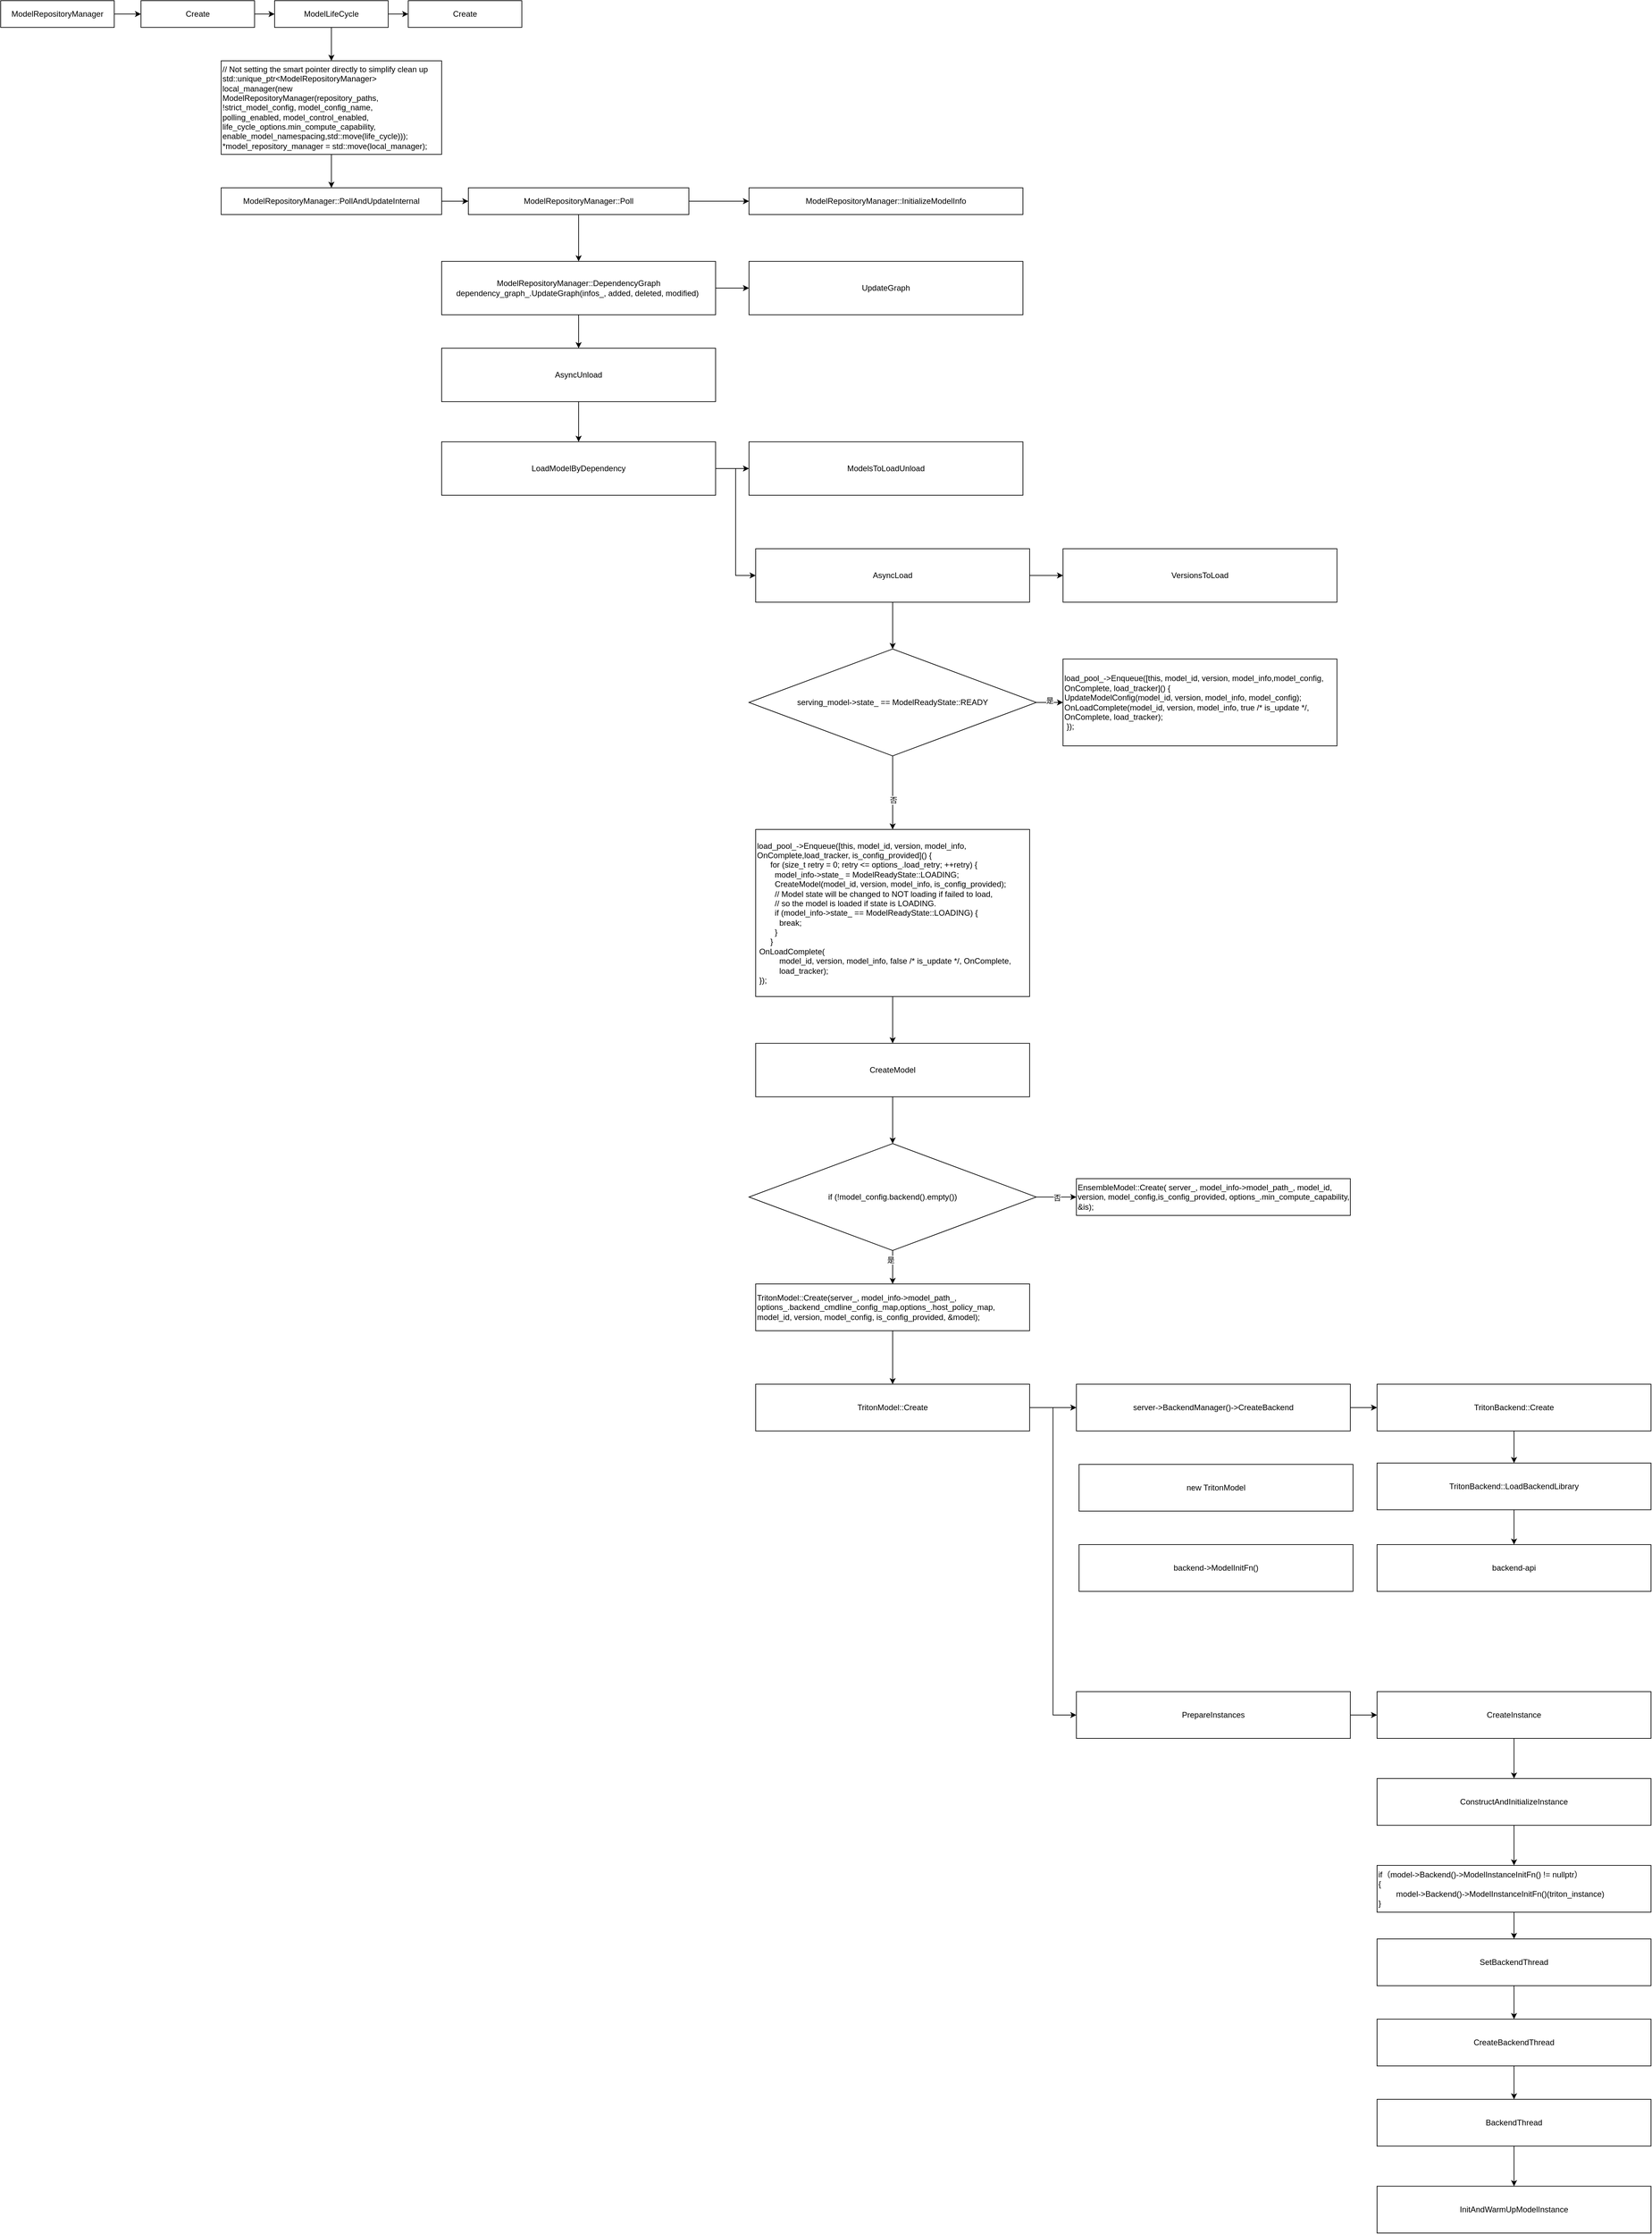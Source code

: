 <mxfile version="26.0.5">
  <diagram name="第 1 页" id="f1nWCCuWI_6rAyLzlvaS">
    <mxGraphModel dx="1594" dy="735" grid="1" gridSize="10" guides="1" tooltips="1" connect="1" arrows="1" fold="1" page="1" pageScale="1" pageWidth="827" pageHeight="1169" math="0" shadow="0">
      <root>
        <mxCell id="0" />
        <mxCell id="1" parent="0" />
        <mxCell id="RpQ-3ubnt-UxJicJJvZT-3" value="" style="edgeStyle=orthogonalEdgeStyle;rounded=0;orthogonalLoop=1;jettySize=auto;html=1;" parent="1" source="RpQ-3ubnt-UxJicJJvZT-1" target="RpQ-3ubnt-UxJicJJvZT-2" edge="1">
          <mxGeometry relative="1" as="geometry" />
        </mxCell>
        <mxCell id="RpQ-3ubnt-UxJicJJvZT-1" value="&lt;div class=&quot;lake-content&quot;&gt;&lt;span style=&quot;color: var(--md-editor-text-color-active)&quot; class=&quot;ne-text&quot;&gt;ModelRepositoryManager&lt;/span&gt;&lt;/div&gt;" style="rounded=0;whiteSpace=wrap;html=1;" parent="1" vertex="1">
          <mxGeometry x="40" y="80" width="170" height="40" as="geometry" />
        </mxCell>
        <mxCell id="RpQ-3ubnt-UxJicJJvZT-5" value="" style="edgeStyle=orthogonalEdgeStyle;rounded=0;orthogonalLoop=1;jettySize=auto;html=1;" parent="1" source="RpQ-3ubnt-UxJicJJvZT-2" target="RpQ-3ubnt-UxJicJJvZT-4" edge="1">
          <mxGeometry relative="1" as="geometry" />
        </mxCell>
        <mxCell id="RpQ-3ubnt-UxJicJJvZT-2" value="&lt;div class=&quot;lake-content&quot;&gt;&lt;span style=&quot;color: var(--md-editor-text-color-active)&quot; class=&quot;ne-text&quot;&gt;Create&lt;/span&gt;&lt;/div&gt;" style="rounded=0;whiteSpace=wrap;html=1;" parent="1" vertex="1">
          <mxGeometry x="250" y="80" width="170" height="40" as="geometry" />
        </mxCell>
        <mxCell id="RpQ-3ubnt-UxJicJJvZT-7" value="" style="edgeStyle=orthogonalEdgeStyle;rounded=0;orthogonalLoop=1;jettySize=auto;html=1;" parent="1" source="RpQ-3ubnt-UxJicJJvZT-4" target="RpQ-3ubnt-UxJicJJvZT-6" edge="1">
          <mxGeometry relative="1" as="geometry" />
        </mxCell>
        <mxCell id="RpQ-3ubnt-UxJicJJvZT-11" value="" style="edgeStyle=orthogonalEdgeStyle;rounded=0;orthogonalLoop=1;jettySize=auto;html=1;" parent="1" source="RpQ-3ubnt-UxJicJJvZT-4" target="RpQ-3ubnt-UxJicJJvZT-10" edge="1">
          <mxGeometry relative="1" as="geometry" />
        </mxCell>
        <mxCell id="RpQ-3ubnt-UxJicJJvZT-4" value="&lt;div class=&quot;lake-content&quot;&gt;&lt;span style=&quot;color: var(--md-editor-text-color-active)&quot; class=&quot;ne-text&quot;&gt;ModelLifeCycle&lt;/span&gt;&lt;/div&gt;" style="rounded=0;whiteSpace=wrap;html=1;" parent="1" vertex="1">
          <mxGeometry x="450" y="80" width="170" height="40" as="geometry" />
        </mxCell>
        <mxCell id="RpQ-3ubnt-UxJicJJvZT-6" value="&lt;div class=&quot;lake-content&quot;&gt;Create&lt;/div&gt;" style="rounded=0;whiteSpace=wrap;html=1;" parent="1" vertex="1">
          <mxGeometry x="650" y="80" width="170" height="40" as="geometry" />
        </mxCell>
        <mxCell id="RpQ-3ubnt-UxJicJJvZT-15" value="" style="edgeStyle=orthogonalEdgeStyle;rounded=0;orthogonalLoop=1;jettySize=auto;html=1;" parent="1" source="RpQ-3ubnt-UxJicJJvZT-9" target="RpQ-3ubnt-UxJicJJvZT-14" edge="1">
          <mxGeometry relative="1" as="geometry" />
        </mxCell>
        <mxCell id="RpQ-3ubnt-UxJicJJvZT-9" value="&lt;div class=&quot;lake-content&quot;&gt;&lt;div class=&quot;lake-content&quot;&gt;&lt;span class=&quot;ne-text&quot;&gt;&lt;span style=&quot;background-color: transparent; color: light-dark(rgb(0, 0, 0), rgb(255, 255, 255));&quot;&gt;ModelRepositoryManager::&lt;/span&gt;PollAndUpdateInternal&lt;/span&gt;&lt;/div&gt;&lt;/div&gt;" style="rounded=0;whiteSpace=wrap;html=1;" parent="1" vertex="1">
          <mxGeometry x="370" y="360" width="330" height="40" as="geometry" />
        </mxCell>
        <mxCell id="RpQ-3ubnt-UxJicJJvZT-12" value="" style="edgeStyle=orthogonalEdgeStyle;rounded=0;orthogonalLoop=1;jettySize=auto;html=1;" parent="1" source="RpQ-3ubnt-UxJicJJvZT-10" target="RpQ-3ubnt-UxJicJJvZT-9" edge="1">
          <mxGeometry relative="1" as="geometry" />
        </mxCell>
        <mxCell id="RpQ-3ubnt-UxJicJJvZT-10" value="&lt;div class=&quot;lake-content&quot;&gt;&lt;div class=&quot;lake-content&quot;&gt;// Not setting the smart pointer directly to simplify clean up&lt;/div&gt;&lt;div class=&quot;lake-content&quot;&gt;std::unique_ptr&amp;lt;ModelRepositoryManager&amp;gt; local_manager(&lt;span style=&quot;background-color: transparent; color: light-dark(rgb(0, 0, 0), rgb(255, 255, 255));&quot;&gt;new ModelRepositoryManager(&lt;/span&gt;&lt;span style=&quot;background-color: transparent; color: light-dark(rgb(0, 0, 0), rgb(255, 255, 255));&quot;&gt;repository_paths, !strict_model_config, model_config_name,&lt;/span&gt;&lt;/div&gt;&lt;div class=&quot;lake-content&quot;&gt;polling_enabled, model_control_enabled,&lt;/div&gt;&lt;div class=&quot;lake-content&quot;&gt;life_cycle_options.min_compute_capability, enable_model_namespacing,&lt;span style=&quot;background-color: transparent; color: light-dark(rgb(0, 0, 0), rgb(255, 255, 255));&quot;&gt;std::move(life_cycle)));&lt;/span&gt;&lt;/div&gt;&lt;div class=&quot;lake-content&quot;&gt;*model_repository_manager = std::move(local_manager);&lt;/div&gt;&lt;/div&gt;" style="rounded=0;whiteSpace=wrap;html=1;align=left;" parent="1" vertex="1">
          <mxGeometry x="370" y="170" width="330" height="140" as="geometry" />
        </mxCell>
        <mxCell id="RpQ-3ubnt-UxJicJJvZT-17" value="" style="edgeStyle=orthogonalEdgeStyle;rounded=0;orthogonalLoop=1;jettySize=auto;html=1;" parent="1" source="RpQ-3ubnt-UxJicJJvZT-14" target="RpQ-3ubnt-UxJicJJvZT-16" edge="1">
          <mxGeometry relative="1" as="geometry" />
        </mxCell>
        <mxCell id="RpQ-3ubnt-UxJicJJvZT-19" value="" style="edgeStyle=orthogonalEdgeStyle;rounded=0;orthogonalLoop=1;jettySize=auto;html=1;" parent="1" source="RpQ-3ubnt-UxJicJJvZT-14" target="RpQ-3ubnt-UxJicJJvZT-18" edge="1">
          <mxGeometry relative="1" as="geometry" />
        </mxCell>
        <mxCell id="RpQ-3ubnt-UxJicJJvZT-14" value="&lt;div class=&quot;lake-content&quot;&gt;&lt;div class=&quot;lake-content&quot;&gt;&lt;span class=&quot;ne-text&quot;&gt;&lt;span style=&quot;background-color: transparent; color: light-dark(rgb(0, 0, 0), rgb(255, 255, 255));&quot;&gt;ModelRepositoryManager::&lt;/span&gt;Poll&lt;/span&gt;&lt;/div&gt;&lt;/div&gt;" style="rounded=0;whiteSpace=wrap;html=1;" parent="1" vertex="1">
          <mxGeometry x="740" y="360" width="330" height="40" as="geometry" />
        </mxCell>
        <mxCell id="RpQ-3ubnt-UxJicJJvZT-16" value="&lt;div class=&quot;lake-content&quot;&gt;&lt;div class=&quot;lake-content&quot;&gt;&lt;span class=&quot;ne-text&quot;&gt;&lt;span style=&quot;background-color: transparent; color: light-dark(rgb(0, 0, 0), rgb(255, 255, 255));&quot;&gt;ModelRepositoryManager::&lt;/span&gt;InitializeModelInfo&lt;/span&gt;&lt;/div&gt;&lt;/div&gt;" style="rounded=0;whiteSpace=wrap;html=1;" parent="1" vertex="1">
          <mxGeometry x="1160" y="360" width="410" height="40" as="geometry" />
        </mxCell>
        <mxCell id="RpQ-3ubnt-UxJicJJvZT-21" value="" style="edgeStyle=orthogonalEdgeStyle;rounded=0;orthogonalLoop=1;jettySize=auto;html=1;" parent="1" source="RpQ-3ubnt-UxJicJJvZT-18" target="RpQ-3ubnt-UxJicJJvZT-20" edge="1">
          <mxGeometry relative="1" as="geometry" />
        </mxCell>
        <mxCell id="RpQ-3ubnt-UxJicJJvZT-23" value="" style="edgeStyle=orthogonalEdgeStyle;rounded=0;orthogonalLoop=1;jettySize=auto;html=1;" parent="1" source="RpQ-3ubnt-UxJicJJvZT-18" target="RpQ-3ubnt-UxJicJJvZT-22" edge="1">
          <mxGeometry relative="1" as="geometry" />
        </mxCell>
        <mxCell id="RpQ-3ubnt-UxJicJJvZT-18" value="&lt;div class=&quot;lake-content&quot;&gt;&lt;div class=&quot;lake-content&quot;&gt;&lt;span class=&quot;ne-text&quot;&gt;&lt;span style=&quot;background-color: transparent; color: light-dark(rgb(0, 0, 0), rgb(255, 255, 255));&quot;&gt;ModelRepositoryManager::&lt;/span&gt;DependencyGraph&lt;/span&gt;&lt;/div&gt;&lt;div class=&quot;lake-content&quot;&gt;&lt;span class=&quot;ne-text&quot;&gt;dependency_graph_.UpdateGraph(infos_, added, deleted, modified)&amp;nbsp;&lt;/span&gt;&lt;/div&gt;&lt;/div&gt;" style="rounded=0;whiteSpace=wrap;html=1;" parent="1" vertex="1">
          <mxGeometry x="700" y="470" width="410" height="80" as="geometry" />
        </mxCell>
        <mxCell id="RpQ-3ubnt-UxJicJJvZT-20" value="&lt;div class=&quot;lake-content&quot;&gt;&lt;div class=&quot;lake-content&quot;&gt;UpdateGraph&lt;/div&gt;&lt;/div&gt;" style="rounded=0;whiteSpace=wrap;html=1;" parent="1" vertex="1">
          <mxGeometry x="1160" y="470" width="410" height="80" as="geometry" />
        </mxCell>
        <mxCell id="RpQ-3ubnt-UxJicJJvZT-25" value="" style="edgeStyle=orthogonalEdgeStyle;rounded=0;orthogonalLoop=1;jettySize=auto;html=1;" parent="1" source="RpQ-3ubnt-UxJicJJvZT-22" target="RpQ-3ubnt-UxJicJJvZT-24" edge="1">
          <mxGeometry relative="1" as="geometry" />
        </mxCell>
        <mxCell id="RpQ-3ubnt-UxJicJJvZT-22" value="&lt;div class=&quot;lake-content&quot;&gt;&lt;div class=&quot;lake-content&quot;&gt;AsyncUnload&lt;/div&gt;&lt;/div&gt;" style="rounded=0;whiteSpace=wrap;html=1;" parent="1" vertex="1">
          <mxGeometry x="700" y="600" width="410" height="80" as="geometry" />
        </mxCell>
        <mxCell id="RpQ-3ubnt-UxJicJJvZT-27" value="" style="edgeStyle=orthogonalEdgeStyle;rounded=0;orthogonalLoop=1;jettySize=auto;html=1;" parent="1" source="RpQ-3ubnt-UxJicJJvZT-24" target="RpQ-3ubnt-UxJicJJvZT-26" edge="1">
          <mxGeometry relative="1" as="geometry" />
        </mxCell>
        <mxCell id="RpQ-3ubnt-UxJicJJvZT-29" style="edgeStyle=orthogonalEdgeStyle;rounded=0;orthogonalLoop=1;jettySize=auto;html=1;exitX=1;exitY=0.5;exitDx=0;exitDy=0;entryX=0;entryY=0.5;entryDx=0;entryDy=0;" parent="1" source="RpQ-3ubnt-UxJicJJvZT-24" target="RpQ-3ubnt-UxJicJJvZT-28" edge="1">
          <mxGeometry relative="1" as="geometry" />
        </mxCell>
        <mxCell id="RpQ-3ubnt-UxJicJJvZT-24" value="&lt;div class=&quot;lake-content&quot;&gt;&lt;div class=&quot;lake-content&quot;&gt;LoadModelByDependency&lt;/div&gt;&lt;/div&gt;" style="rounded=0;whiteSpace=wrap;html=1;" parent="1" vertex="1">
          <mxGeometry x="700" y="740" width="410" height="80" as="geometry" />
        </mxCell>
        <mxCell id="RpQ-3ubnt-UxJicJJvZT-26" value="&lt;div class=&quot;lake-content&quot;&gt;&lt;div class=&quot;lake-content&quot;&gt;ModelsToLoadUnload&lt;/div&gt;&lt;/div&gt;" style="rounded=0;whiteSpace=wrap;html=1;" parent="1" vertex="1">
          <mxGeometry x="1160" y="740" width="410" height="80" as="geometry" />
        </mxCell>
        <mxCell id="RpQ-3ubnt-UxJicJJvZT-31" value="" style="edgeStyle=orthogonalEdgeStyle;rounded=0;orthogonalLoop=1;jettySize=auto;html=1;" parent="1" source="RpQ-3ubnt-UxJicJJvZT-28" target="RpQ-3ubnt-UxJicJJvZT-30" edge="1">
          <mxGeometry relative="1" as="geometry" />
        </mxCell>
        <mxCell id="RpQ-3ubnt-UxJicJJvZT-42" value="" style="edgeStyle=orthogonalEdgeStyle;rounded=0;orthogonalLoop=1;jettySize=auto;html=1;" parent="1" source="RpQ-3ubnt-UxJicJJvZT-28" target="RpQ-3ubnt-UxJicJJvZT-32" edge="1">
          <mxGeometry relative="1" as="geometry" />
        </mxCell>
        <mxCell id="RpQ-3ubnt-UxJicJJvZT-28" value="&lt;div class=&quot;lake-content&quot;&gt;&lt;div class=&quot;lake-content&quot;&gt;AsyncLoad&lt;/div&gt;&lt;/div&gt;" style="rounded=0;whiteSpace=wrap;html=1;" parent="1" vertex="1">
          <mxGeometry x="1170" y="900" width="410" height="80" as="geometry" />
        </mxCell>
        <mxCell id="RpQ-3ubnt-UxJicJJvZT-30" value="&lt;div class=&quot;lake-content&quot;&gt;&lt;div class=&quot;lake-content&quot;&gt;VersionsToLoad&lt;/div&gt;&lt;/div&gt;" style="rounded=0;whiteSpace=wrap;html=1;" parent="1" vertex="1">
          <mxGeometry x="1630" y="900" width="410" height="80" as="geometry" />
        </mxCell>
        <mxCell id="RpQ-3ubnt-UxJicJJvZT-36" value="" style="edgeStyle=orthogonalEdgeStyle;rounded=0;orthogonalLoop=1;jettySize=auto;html=1;" parent="1" source="RpQ-3ubnt-UxJicJJvZT-32" target="RpQ-3ubnt-UxJicJJvZT-35" edge="1">
          <mxGeometry relative="1" as="geometry" />
        </mxCell>
        <mxCell id="RpQ-3ubnt-UxJicJJvZT-38" value="是" style="edgeLabel;html=1;align=center;verticalAlign=middle;resizable=0;points=[];" parent="RpQ-3ubnt-UxJicJJvZT-36" vertex="1" connectable="0">
          <mxGeometry x="-0.009" y="3" relative="1" as="geometry">
            <mxPoint as="offset" />
          </mxGeometry>
        </mxCell>
        <mxCell id="RpQ-3ubnt-UxJicJJvZT-40" value="" style="edgeStyle=orthogonalEdgeStyle;rounded=0;orthogonalLoop=1;jettySize=auto;html=1;" parent="1" source="RpQ-3ubnt-UxJicJJvZT-32" target="RpQ-3ubnt-UxJicJJvZT-33" edge="1">
          <mxGeometry relative="1" as="geometry" />
        </mxCell>
        <mxCell id="RpQ-3ubnt-UxJicJJvZT-41" value="否" style="edgeLabel;html=1;align=center;verticalAlign=middle;resizable=0;points=[];" parent="RpQ-3ubnt-UxJicJJvZT-40" vertex="1" connectable="0">
          <mxGeometry x="0.191" y="1" relative="1" as="geometry">
            <mxPoint as="offset" />
          </mxGeometry>
        </mxCell>
        <mxCell id="RpQ-3ubnt-UxJicJJvZT-32" value="serving_model-&gt;state_ == ModelReadyState::READY" style="rhombus;whiteSpace=wrap;html=1;" parent="1" vertex="1">
          <mxGeometry x="1160" y="1050" width="430" height="160" as="geometry" />
        </mxCell>
        <mxCell id="RpQ-3ubnt-UxJicJJvZT-47" value="" style="edgeStyle=orthogonalEdgeStyle;rounded=0;orthogonalLoop=1;jettySize=auto;html=1;" parent="1" source="RpQ-3ubnt-UxJicJJvZT-33" target="RpQ-3ubnt-UxJicJJvZT-46" edge="1">
          <mxGeometry relative="1" as="geometry" />
        </mxCell>
        <mxCell id="RpQ-3ubnt-UxJicJJvZT-33" value="&lt;div class=&quot;lake-content&quot;&gt;&lt;div class=&quot;lake-content&quot;&gt;&lt;div class=&quot;lake-content&quot;&gt;load_pool_-&amp;gt;Enqueue([this, model_id, version, model_info, OnComplete,&lt;span style=&quot;background-color: transparent; color: light-dark(rgb(0, 0, 0), rgb(255, 255, 255));&quot;&gt;load_tracker, is_config_provided]() {&lt;/span&gt;&lt;/div&gt;&lt;div class=&quot;lake-content&quot;&gt;&amp;nbsp; &amp;nbsp; &amp;nbsp; for (size_t retry = 0; retry &amp;lt;= options_.load_retry; ++retry) {&lt;/div&gt;&lt;div class=&quot;lake-content&quot;&gt;&amp;nbsp; &amp;nbsp; &amp;nbsp; &amp;nbsp; model_info-&amp;gt;state_ = ModelReadyState::LOADING;&lt;/div&gt;&lt;div class=&quot;lake-content&quot;&gt;&amp;nbsp; &amp;nbsp; &amp;nbsp; &amp;nbsp; CreateModel(model_id, version, model_info, is_config_provided);&lt;/div&gt;&lt;div class=&quot;lake-content&quot;&gt;&amp;nbsp; &amp;nbsp; &amp;nbsp; &amp;nbsp; // Model state will be changed to NOT loading if failed to load,&lt;/div&gt;&lt;div class=&quot;lake-content&quot;&gt;&amp;nbsp; &amp;nbsp; &amp;nbsp; &amp;nbsp; // so the model is loaded if state is LOADING.&lt;/div&gt;&lt;div class=&quot;lake-content&quot;&gt;&amp;nbsp; &amp;nbsp; &amp;nbsp; &amp;nbsp; if (model_info-&amp;gt;state_ == ModelReadyState::LOADING) {&lt;/div&gt;&lt;div class=&quot;lake-content&quot;&gt;&amp;nbsp; &amp;nbsp; &amp;nbsp; &amp;nbsp; &amp;nbsp; break;&lt;/div&gt;&lt;div class=&quot;lake-content&quot;&gt;&amp;nbsp; &amp;nbsp; &amp;nbsp; &amp;nbsp; }&lt;/div&gt;&lt;div class=&quot;lake-content&quot;&gt;&amp;nbsp; &amp;nbsp; &amp;nbsp; }&lt;/div&gt;&lt;div class=&quot;lake-content&quot;&gt;&amp;nbsp;OnLoadComplete(&lt;/div&gt;&lt;div class=&quot;lake-content&quot;&gt;&amp;nbsp; &amp;nbsp; &amp;nbsp; &amp;nbsp; &amp;nbsp; model_id, version, model_info, false /* is_update */, OnComplete,&lt;/div&gt;&lt;div class=&quot;lake-content&quot;&gt;&amp;nbsp; &amp;nbsp; &amp;nbsp; &amp;nbsp; &amp;nbsp; load_tracker);&lt;/div&gt;&lt;div class=&quot;lake-content&quot;&gt;&amp;nbsp;});&lt;/div&gt;&lt;/div&gt;&lt;/div&gt;" style="rounded=0;whiteSpace=wrap;html=1;align=left;" parent="1" vertex="1">
          <mxGeometry x="1170" y="1320" width="410" height="250" as="geometry" />
        </mxCell>
        <mxCell id="RpQ-3ubnt-UxJicJJvZT-35" value="&lt;div class=&quot;lake-content&quot;&gt;&lt;div class=&quot;lake-content&quot;&gt;&lt;div class=&quot;lake-content&quot;&gt;load_pool_-&amp;gt;Enqueue([this, model_id, version, model_info,&lt;span style=&quot;background-color: transparent; color: light-dark(rgb(0, 0, 0), rgb(255, 255, 255));&quot;&gt;model_config, OnComplete, load_tracker]() {&lt;/span&gt;&lt;/div&gt;&lt;div class=&quot;lake-content&quot;&gt;&lt;span style=&quot;background-color: transparent; color: light-dark(rgb(0, 0, 0), rgb(255, 255, 255));&quot;&gt;UpdateModelConfig(model_id, version, model_info, model_config);&lt;/span&gt;&lt;/div&gt;&lt;div class=&quot;lake-content&quot;&gt;OnLoadComplete(&lt;span style=&quot;background-color: transparent; color: light-dark(rgb(0, 0, 0), rgb(255, 255, 255));&quot;&gt;model_id, version, model_info, true /* is_update */, OnComplete,&lt;/span&gt;&lt;span style=&quot;background-color: transparent; color: light-dark(rgb(0, 0, 0), rgb(255, 255, 255));&quot;&gt;&amp;nbsp;load_tracker);&lt;/span&gt;&lt;/div&gt;&lt;div class=&quot;lake-content&quot;&gt;&amp;nbsp;});&lt;/div&gt;&lt;/div&gt;&lt;/div&gt;" style="rounded=0;whiteSpace=wrap;html=1;align=left;" parent="1" vertex="1">
          <mxGeometry x="1630" y="1065" width="410" height="130" as="geometry" />
        </mxCell>
        <mxCell id="RpQ-3ubnt-UxJicJJvZT-49" value="" style="edgeStyle=orthogonalEdgeStyle;rounded=0;orthogonalLoop=1;jettySize=auto;html=1;" parent="1" source="RpQ-3ubnt-UxJicJJvZT-46" target="RpQ-3ubnt-UxJicJJvZT-48" edge="1">
          <mxGeometry relative="1" as="geometry" />
        </mxCell>
        <mxCell id="RpQ-3ubnt-UxJicJJvZT-46" value="&lt;div class=&quot;lake-content&quot;&gt;&lt;div class=&quot;lake-content&quot;&gt;CreateModel&lt;/div&gt;&lt;/div&gt;" style="rounded=0;whiteSpace=wrap;html=1;" parent="1" vertex="1">
          <mxGeometry x="1170" y="1640" width="410" height="80" as="geometry" />
        </mxCell>
        <mxCell id="RpQ-3ubnt-UxJicJJvZT-51" value="" style="edgeStyle=orthogonalEdgeStyle;rounded=0;orthogonalLoop=1;jettySize=auto;html=1;" parent="1" source="RpQ-3ubnt-UxJicJJvZT-48" target="RpQ-3ubnt-UxJicJJvZT-50" edge="1">
          <mxGeometry relative="1" as="geometry" />
        </mxCell>
        <mxCell id="RpQ-3ubnt-UxJicJJvZT-53" value="是" style="edgeLabel;html=1;align=center;verticalAlign=middle;resizable=0;points=[];" parent="RpQ-3ubnt-UxJicJJvZT-51" vertex="1" connectable="0">
          <mxGeometry x="-0.449" y="-3" relative="1" as="geometry">
            <mxPoint as="offset" />
          </mxGeometry>
        </mxCell>
        <mxCell id="RpQ-3ubnt-UxJicJJvZT-54" value="" style="edgeStyle=orthogonalEdgeStyle;rounded=0;orthogonalLoop=1;jettySize=auto;html=1;" parent="1" source="RpQ-3ubnt-UxJicJJvZT-48" target="RpQ-3ubnt-UxJicJJvZT-52" edge="1">
          <mxGeometry relative="1" as="geometry" />
        </mxCell>
        <mxCell id="RpQ-3ubnt-UxJicJJvZT-55" value="否" style="edgeLabel;html=1;align=center;verticalAlign=middle;resizable=0;points=[];" parent="RpQ-3ubnt-UxJicJJvZT-54" vertex="1" connectable="0">
          <mxGeometry x="0.028" y="-1" relative="1" as="geometry">
            <mxPoint as="offset" />
          </mxGeometry>
        </mxCell>
        <mxCell id="RpQ-3ubnt-UxJicJJvZT-48" value="if (!model_config.backend().empty())" style="rhombus;whiteSpace=wrap;html=1;" parent="1" vertex="1">
          <mxGeometry x="1160" y="1790" width="430" height="160" as="geometry" />
        </mxCell>
        <mxCell id="RpQ-3ubnt-UxJicJJvZT-57" value="" style="edgeStyle=orthogonalEdgeStyle;rounded=0;orthogonalLoop=1;jettySize=auto;html=1;" parent="1" source="RpQ-3ubnt-UxJicJJvZT-50" target="RpQ-3ubnt-UxJicJJvZT-56" edge="1">
          <mxGeometry relative="1" as="geometry" />
        </mxCell>
        <mxCell id="RpQ-3ubnt-UxJicJJvZT-50" value="&lt;div&gt;TritonModel::Create(&lt;span style=&quot;background-color: transparent; color: light-dark(rgb(0, 0, 0), rgb(255, 255, 255));&quot;&gt;server_, model_info-&amp;gt;model_path_, options_.backend_cmdline_config_map,&lt;/span&gt;&lt;span style=&quot;background-color: transparent; color: light-dark(rgb(0, 0, 0), rgb(255, 255, 255));&quot;&gt;options_.host_policy_map, model_id, version, model_config,&lt;/span&gt;&lt;span style=&quot;background-color: transparent; color: light-dark(rgb(0, 0, 0), rgb(255, 255, 255));&quot;&gt;&amp;nbsp;is_config_provided, &amp;amp;model);&lt;/span&gt;&lt;/div&gt;" style="rounded=0;whiteSpace=wrap;html=1;align=left;" parent="1" vertex="1">
          <mxGeometry x="1170" y="2000" width="410" height="70" as="geometry" />
        </mxCell>
        <mxCell id="RpQ-3ubnt-UxJicJJvZT-52" value="&lt;div class=&quot;lake-content&quot;&gt;&lt;div class=&quot;lake-content&quot;&gt;&lt;div class=&quot;lake-content&quot;&gt;EnsembleModel::Create(&lt;span style=&quot;background-color: transparent; color: light-dark(rgb(0, 0, 0), rgb(255, 255, 255));&quot;&gt;&amp;nbsp;server_, model_info-&amp;gt;model_path_, model_id, version, model_config,&lt;/span&gt;&lt;span style=&quot;background-color: transparent; color: light-dark(rgb(0, 0, 0), rgb(255, 255, 255));&quot;&gt;is_config_provided, options_.min_compute_capability, &amp;amp;is);&lt;/span&gt;&lt;/div&gt;&lt;/div&gt;&lt;/div&gt;" style="rounded=0;whiteSpace=wrap;html=1;align=left;" parent="1" vertex="1">
          <mxGeometry x="1650" y="1842.5" width="410" height="55" as="geometry" />
        </mxCell>
        <mxCell id="RpQ-3ubnt-UxJicJJvZT-59" value="" style="edgeStyle=orthogonalEdgeStyle;rounded=0;orthogonalLoop=1;jettySize=auto;html=1;" parent="1" source="RpQ-3ubnt-UxJicJJvZT-56" target="RpQ-3ubnt-UxJicJJvZT-58" edge="1">
          <mxGeometry relative="1" as="geometry" />
        </mxCell>
        <mxCell id="RpQ-3ubnt-UxJicJJvZT-75" style="edgeStyle=orthogonalEdgeStyle;rounded=0;orthogonalLoop=1;jettySize=auto;html=1;exitX=1;exitY=0.5;exitDx=0;exitDy=0;entryX=0;entryY=0.5;entryDx=0;entryDy=0;" parent="1" source="RpQ-3ubnt-UxJicJJvZT-56" target="RpQ-3ubnt-UxJicJJvZT-74" edge="1">
          <mxGeometry relative="1" as="geometry" />
        </mxCell>
        <mxCell id="RpQ-3ubnt-UxJicJJvZT-56" value="TritonModel::Create" style="rounded=0;whiteSpace=wrap;html=1;align=center;" parent="1" vertex="1">
          <mxGeometry x="1170" y="2150" width="410" height="70" as="geometry" />
        </mxCell>
        <mxCell id="RpQ-3ubnt-UxJicJJvZT-67" value="" style="edgeStyle=orthogonalEdgeStyle;rounded=0;orthogonalLoop=1;jettySize=auto;html=1;" parent="1" source="RpQ-3ubnt-UxJicJJvZT-58" target="RpQ-3ubnt-UxJicJJvZT-66" edge="1">
          <mxGeometry relative="1" as="geometry" />
        </mxCell>
        <mxCell id="RpQ-3ubnt-UxJicJJvZT-58" value="server-&amp;gt;BackendManager()-&amp;gt;CreateBackend" style="rounded=0;whiteSpace=wrap;html=1;align=center;" parent="1" vertex="1">
          <mxGeometry x="1650" y="2150" width="410" height="70" as="geometry" />
        </mxCell>
        <mxCell id="RpQ-3ubnt-UxJicJJvZT-60" value="new TritonModel" style="rounded=0;whiteSpace=wrap;html=1;align=center;" parent="1" vertex="1">
          <mxGeometry x="1654" y="2270" width="410" height="70" as="geometry" />
        </mxCell>
        <mxCell id="RpQ-3ubnt-UxJicJJvZT-62" value="backend-&amp;gt;ModelInitFn()" style="rounded=0;whiteSpace=wrap;html=1;align=center;" parent="1" vertex="1">
          <mxGeometry x="1654" y="2390" width="410" height="70" as="geometry" />
        </mxCell>
        <mxCell id="RpQ-3ubnt-UxJicJJvZT-73" value="" style="edgeStyle=orthogonalEdgeStyle;rounded=0;orthogonalLoop=1;jettySize=auto;html=1;" parent="1" source="RpQ-3ubnt-UxJicJJvZT-66" target="RpQ-3ubnt-UxJicJJvZT-70" edge="1">
          <mxGeometry relative="1" as="geometry" />
        </mxCell>
        <mxCell id="RpQ-3ubnt-UxJicJJvZT-66" value="TritonBackend::Create" style="rounded=0;whiteSpace=wrap;html=1;align=center;" parent="1" vertex="1">
          <mxGeometry x="2100" y="2150" width="410" height="70" as="geometry" />
        </mxCell>
        <mxCell id="RpQ-3ubnt-UxJicJJvZT-68" value="backend-api" style="rounded=0;whiteSpace=wrap;html=1;align=center;" parent="1" vertex="1">
          <mxGeometry x="2100" y="2390" width="410" height="70" as="geometry" />
        </mxCell>
        <mxCell id="RpQ-3ubnt-UxJicJJvZT-72" value="" style="edgeStyle=orthogonalEdgeStyle;rounded=0;orthogonalLoop=1;jettySize=auto;html=1;" parent="1" source="RpQ-3ubnt-UxJicJJvZT-70" target="RpQ-3ubnt-UxJicJJvZT-68" edge="1">
          <mxGeometry relative="1" as="geometry" />
        </mxCell>
        <mxCell id="RpQ-3ubnt-UxJicJJvZT-70" value="TritonBackend::LoadBackendLibrary" style="rounded=0;whiteSpace=wrap;html=1;align=center;" parent="1" vertex="1">
          <mxGeometry x="2100" y="2268" width="410" height="70" as="geometry" />
        </mxCell>
        <mxCell id="RpQ-3ubnt-UxJicJJvZT-77" value="" style="edgeStyle=orthogonalEdgeStyle;rounded=0;orthogonalLoop=1;jettySize=auto;html=1;" parent="1" source="RpQ-3ubnt-UxJicJJvZT-74" target="RpQ-3ubnt-UxJicJJvZT-76" edge="1">
          <mxGeometry relative="1" as="geometry" />
        </mxCell>
        <mxCell id="RpQ-3ubnt-UxJicJJvZT-74" value="PrepareInstances" style="rounded=0;whiteSpace=wrap;html=1;align=center;" parent="1" vertex="1">
          <mxGeometry x="1650" y="2610" width="410" height="70" as="geometry" />
        </mxCell>
        <mxCell id="RpQ-3ubnt-UxJicJJvZT-79" value="" style="edgeStyle=orthogonalEdgeStyle;rounded=0;orthogonalLoop=1;jettySize=auto;html=1;" parent="1" source="RpQ-3ubnt-UxJicJJvZT-76" target="RpQ-3ubnt-UxJicJJvZT-78" edge="1">
          <mxGeometry relative="1" as="geometry" />
        </mxCell>
        <mxCell id="RpQ-3ubnt-UxJicJJvZT-76" value="CreateInstance" style="rounded=0;whiteSpace=wrap;html=1;align=center;" parent="1" vertex="1">
          <mxGeometry x="2100" y="2610" width="410" height="70" as="geometry" />
        </mxCell>
        <mxCell id="RpQ-3ubnt-UxJicJJvZT-81" style="edgeStyle=orthogonalEdgeStyle;rounded=0;orthogonalLoop=1;jettySize=auto;html=1;entryX=0.5;entryY=0;entryDx=0;entryDy=0;" parent="1" source="RpQ-3ubnt-UxJicJJvZT-78" target="RpQ-3ubnt-UxJicJJvZT-80" edge="1">
          <mxGeometry relative="1" as="geometry" />
        </mxCell>
        <mxCell id="RpQ-3ubnt-UxJicJJvZT-78" value="ConstructAndInitializeInstance" style="rounded=0;whiteSpace=wrap;html=1;align=center;" parent="1" vertex="1">
          <mxGeometry x="2100" y="2740" width="410" height="70" as="geometry" />
        </mxCell>
        <mxCell id="EitAHyJn2PNV5uwUmFeK-2" style="edgeStyle=orthogonalEdgeStyle;rounded=0;orthogonalLoop=1;jettySize=auto;html=1;exitX=0.5;exitY=1;exitDx=0;exitDy=0;entryX=0.5;entryY=0;entryDx=0;entryDy=0;" edge="1" parent="1" source="RpQ-3ubnt-UxJicJJvZT-80" target="EitAHyJn2PNV5uwUmFeK-1">
          <mxGeometry relative="1" as="geometry" />
        </mxCell>
        <mxCell id="RpQ-3ubnt-UxJicJJvZT-80" value="&lt;div&gt;if（model-&amp;gt;Backend()-&amp;gt;ModelInstanceInitFn() != nullptr）&lt;/div&gt;&lt;div&gt;{&lt;/div&gt;&lt;span style=&quot;white-space: pre;&quot;&gt;&#x9;&lt;/span&gt;model-&amp;gt;Backend()-&amp;gt;ModelInstanceInitFn()(triton_instance)&lt;div&gt;}&lt;/div&gt;" style="rounded=0;whiteSpace=wrap;html=1;align=left;" parent="1" vertex="1">
          <mxGeometry x="2100" y="2870" width="410" height="70" as="geometry" />
        </mxCell>
        <mxCell id="EitAHyJn2PNV5uwUmFeK-4" value="" style="edgeStyle=orthogonalEdgeStyle;rounded=0;orthogonalLoop=1;jettySize=auto;html=1;" edge="1" parent="1" source="EitAHyJn2PNV5uwUmFeK-1" target="EitAHyJn2PNV5uwUmFeK-3">
          <mxGeometry relative="1" as="geometry" />
        </mxCell>
        <mxCell id="EitAHyJn2PNV5uwUmFeK-1" value="SetBackendThread" style="rounded=0;whiteSpace=wrap;html=1;align=center;" vertex="1" parent="1">
          <mxGeometry x="2100" y="2980" width="410" height="70" as="geometry" />
        </mxCell>
        <mxCell id="EitAHyJn2PNV5uwUmFeK-6" value="" style="edgeStyle=orthogonalEdgeStyle;rounded=0;orthogonalLoop=1;jettySize=auto;html=1;" edge="1" parent="1" source="EitAHyJn2PNV5uwUmFeK-3" target="EitAHyJn2PNV5uwUmFeK-5">
          <mxGeometry relative="1" as="geometry" />
        </mxCell>
        <mxCell id="EitAHyJn2PNV5uwUmFeK-3" value="CreateBackendThread" style="rounded=0;whiteSpace=wrap;html=1;align=center;" vertex="1" parent="1">
          <mxGeometry x="2100" y="3100" width="410" height="70" as="geometry" />
        </mxCell>
        <mxCell id="EitAHyJn2PNV5uwUmFeK-8" value="" style="edgeStyle=orthogonalEdgeStyle;rounded=0;orthogonalLoop=1;jettySize=auto;html=1;" edge="1" parent="1" source="EitAHyJn2PNV5uwUmFeK-5" target="EitAHyJn2PNV5uwUmFeK-7">
          <mxGeometry relative="1" as="geometry" />
        </mxCell>
        <mxCell id="EitAHyJn2PNV5uwUmFeK-5" value="BackendThread" style="rounded=0;whiteSpace=wrap;html=1;align=center;" vertex="1" parent="1">
          <mxGeometry x="2100" y="3220" width="410" height="70" as="geometry" />
        </mxCell>
        <mxCell id="EitAHyJn2PNV5uwUmFeK-7" value="InitAndWarmUpModelInstance" style="rounded=0;whiteSpace=wrap;html=1;align=center;" vertex="1" parent="1">
          <mxGeometry x="2100" y="3350" width="410" height="70" as="geometry" />
        </mxCell>
      </root>
    </mxGraphModel>
  </diagram>
</mxfile>
